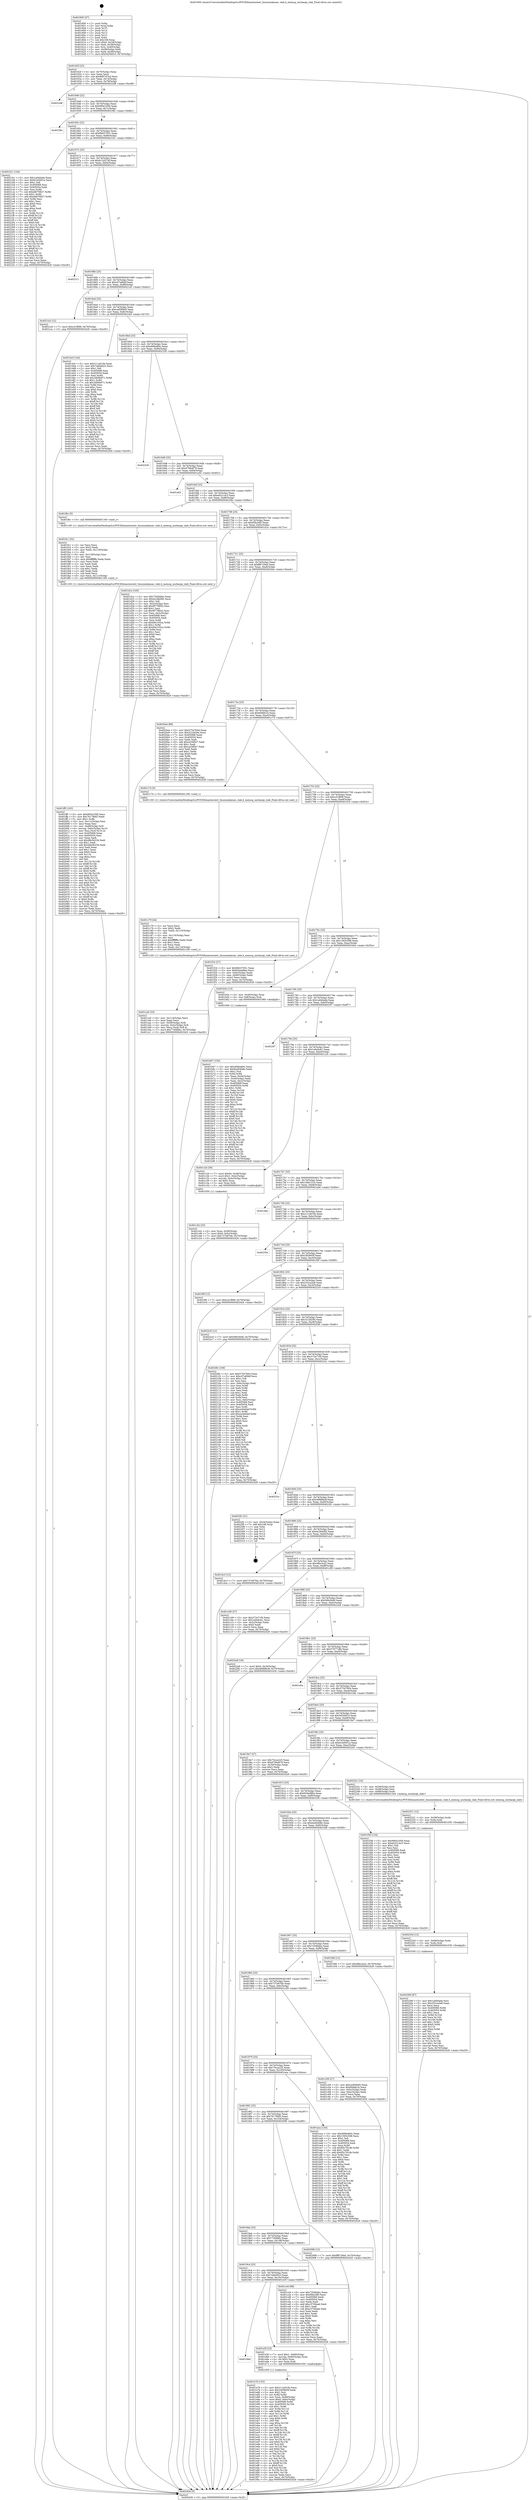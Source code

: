 digraph "0x401600" {
  label = "0x401600 (/mnt/c/Users/mathe/Desktop/tcc/POCII/binaries/extr_linuxmmkasan..slab.h_memcg_uncharge_slab_Final-ollvm.out::main(0))"
  labelloc = "t"
  node[shape=record]

  Entry [label="",width=0.3,height=0.3,shape=circle,fillcolor=black,style=filled]
  "0x40162f" [label="{
     0x40162f [23]\l
     | [instrs]\l
     &nbsp;&nbsp;0x40162f \<+3\>: mov -0x70(%rbp),%eax\l
     &nbsp;&nbsp;0x401632 \<+2\>: mov %eax,%ecx\l
     &nbsp;&nbsp;0x401634 \<+6\>: sub $0x8d07d7ed,%ecx\l
     &nbsp;&nbsp;0x40163a \<+3\>: mov %eax,-0x74(%rbp)\l
     &nbsp;&nbsp;0x40163d \<+3\>: mov %ecx,-0x78(%rbp)\l
     &nbsp;&nbsp;0x401640 \<+6\>: je 00000000004022d8 \<main+0xcd8\>\l
  }"]
  "0x4022d8" [label="{
     0x4022d8\l
  }", style=dashed]
  "0x401646" [label="{
     0x401646 [22]\l
     | [instrs]\l
     &nbsp;&nbsp;0x401646 \<+5\>: jmp 000000000040164b \<main+0x4b\>\l
     &nbsp;&nbsp;0x40164b \<+3\>: mov -0x74(%rbp),%eax\l
     &nbsp;&nbsp;0x40164e \<+5\>: sub $0x995e1058,%eax\l
     &nbsp;&nbsp;0x401653 \<+3\>: mov %eax,-0x7c(%rbp)\l
     &nbsp;&nbsp;0x401656 \<+6\>: je 000000000040238c \<main+0xd8c\>\l
  }"]
  Exit [label="",width=0.3,height=0.3,shape=circle,fillcolor=black,style=filled,peripheries=2]
  "0x40238c" [label="{
     0x40238c\l
  }", style=dashed]
  "0x40165c" [label="{
     0x40165c [22]\l
     | [instrs]\l
     &nbsp;&nbsp;0x40165c \<+5\>: jmp 0000000000401661 \<main+0x61\>\l
     &nbsp;&nbsp;0x401661 \<+3\>: mov -0x74(%rbp),%eax\l
     &nbsp;&nbsp;0x401664 \<+5\>: sub $0x9b037051,%eax\l
     &nbsp;&nbsp;0x401669 \<+3\>: mov %eax,-0x80(%rbp)\l
     &nbsp;&nbsp;0x40166c \<+6\>: je 00000000004021b1 \<main+0xbb1\>\l
  }"]
  "0x402269" [label="{
     0x402269 [87]\l
     | [instrs]\l
     &nbsp;&nbsp;0x402269 \<+5\>: mov $0x1a0e0ade,%esi\l
     &nbsp;&nbsp;0x40226e \<+5\>: mov $0x252ca2e8,%eax\l
     &nbsp;&nbsp;0x402273 \<+2\>: xor %ecx,%ecx\l
     &nbsp;&nbsp;0x402275 \<+8\>: mov 0x405068,%r8d\l
     &nbsp;&nbsp;0x40227d \<+8\>: mov 0x405054,%r9d\l
     &nbsp;&nbsp;0x402285 \<+3\>: sub $0x1,%ecx\l
     &nbsp;&nbsp;0x402288 \<+3\>: mov %r8d,%r10d\l
     &nbsp;&nbsp;0x40228b \<+3\>: add %ecx,%r10d\l
     &nbsp;&nbsp;0x40228e \<+4\>: imul %r10d,%r8d\l
     &nbsp;&nbsp;0x402292 \<+4\>: and $0x1,%r8d\l
     &nbsp;&nbsp;0x402296 \<+4\>: cmp $0x0,%r8d\l
     &nbsp;&nbsp;0x40229a \<+4\>: sete %r11b\l
     &nbsp;&nbsp;0x40229e \<+4\>: cmp $0xa,%r9d\l
     &nbsp;&nbsp;0x4022a2 \<+3\>: setl %bl\l
     &nbsp;&nbsp;0x4022a5 \<+3\>: mov %r11b,%r14b\l
     &nbsp;&nbsp;0x4022a8 \<+3\>: and %bl,%r14b\l
     &nbsp;&nbsp;0x4022ab \<+3\>: xor %bl,%r11b\l
     &nbsp;&nbsp;0x4022ae \<+3\>: or %r11b,%r14b\l
     &nbsp;&nbsp;0x4022b1 \<+4\>: test $0x1,%r14b\l
     &nbsp;&nbsp;0x4022b5 \<+3\>: cmovne %eax,%esi\l
     &nbsp;&nbsp;0x4022b8 \<+3\>: mov %esi,-0x70(%rbp)\l
     &nbsp;&nbsp;0x4022bb \<+5\>: jmp 0000000000402426 \<main+0xe26\>\l
  }"]
  "0x4021b1" [label="{
     0x4021b1 [144]\l
     | [instrs]\l
     &nbsp;&nbsp;0x4021b1 \<+5\>: mov $0x1a0e0ade,%eax\l
     &nbsp;&nbsp;0x4021b6 \<+5\>: mov $0x61b0001a,%ecx\l
     &nbsp;&nbsp;0x4021bb \<+2\>: mov $0x1,%dl\l
     &nbsp;&nbsp;0x4021bd \<+7\>: mov 0x405068,%esi\l
     &nbsp;&nbsp;0x4021c4 \<+7\>: mov 0x405054,%edi\l
     &nbsp;&nbsp;0x4021cb \<+3\>: mov %esi,%r8d\l
     &nbsp;&nbsp;0x4021ce \<+7\>: sub $0xdd076827,%r8d\l
     &nbsp;&nbsp;0x4021d5 \<+4\>: sub $0x1,%r8d\l
     &nbsp;&nbsp;0x4021d9 \<+7\>: add $0xdd076827,%r8d\l
     &nbsp;&nbsp;0x4021e0 \<+4\>: imul %r8d,%esi\l
     &nbsp;&nbsp;0x4021e4 \<+3\>: and $0x1,%esi\l
     &nbsp;&nbsp;0x4021e7 \<+3\>: cmp $0x0,%esi\l
     &nbsp;&nbsp;0x4021ea \<+4\>: sete %r9b\l
     &nbsp;&nbsp;0x4021ee \<+3\>: cmp $0xa,%edi\l
     &nbsp;&nbsp;0x4021f1 \<+4\>: setl %r10b\l
     &nbsp;&nbsp;0x4021f5 \<+3\>: mov %r9b,%r11b\l
     &nbsp;&nbsp;0x4021f8 \<+4\>: xor $0xff,%r11b\l
     &nbsp;&nbsp;0x4021fc \<+3\>: mov %r10b,%bl\l
     &nbsp;&nbsp;0x4021ff \<+3\>: xor $0xff,%bl\l
     &nbsp;&nbsp;0x402202 \<+3\>: xor $0x0,%dl\l
     &nbsp;&nbsp;0x402205 \<+3\>: mov %r11b,%r14b\l
     &nbsp;&nbsp;0x402208 \<+4\>: and $0x0,%r14b\l
     &nbsp;&nbsp;0x40220c \<+3\>: and %dl,%r9b\l
     &nbsp;&nbsp;0x40220f \<+3\>: mov %bl,%r15b\l
     &nbsp;&nbsp;0x402212 \<+4\>: and $0x0,%r15b\l
     &nbsp;&nbsp;0x402216 \<+3\>: and %dl,%r10b\l
     &nbsp;&nbsp;0x402219 \<+3\>: or %r9b,%r14b\l
     &nbsp;&nbsp;0x40221c \<+3\>: or %r10b,%r15b\l
     &nbsp;&nbsp;0x40221f \<+3\>: xor %r15b,%r14b\l
     &nbsp;&nbsp;0x402222 \<+3\>: or %bl,%r11b\l
     &nbsp;&nbsp;0x402225 \<+4\>: xor $0xff,%r11b\l
     &nbsp;&nbsp;0x402229 \<+3\>: or $0x0,%dl\l
     &nbsp;&nbsp;0x40222c \<+3\>: and %dl,%r11b\l
     &nbsp;&nbsp;0x40222f \<+3\>: or %r11b,%r14b\l
     &nbsp;&nbsp;0x402232 \<+4\>: test $0x1,%r14b\l
     &nbsp;&nbsp;0x402236 \<+3\>: cmovne %ecx,%eax\l
     &nbsp;&nbsp;0x402239 \<+3\>: mov %eax,-0x70(%rbp)\l
     &nbsp;&nbsp;0x40223c \<+5\>: jmp 0000000000402426 \<main+0xe26\>\l
  }"]
  "0x401672" [label="{
     0x401672 [25]\l
     | [instrs]\l
     &nbsp;&nbsp;0x401672 \<+5\>: jmp 0000000000401677 \<main+0x77\>\l
     &nbsp;&nbsp;0x401677 \<+3\>: mov -0x74(%rbp),%eax\l
     &nbsp;&nbsp;0x40167a \<+5\>: sub $0xb12d27af,%eax\l
     &nbsp;&nbsp;0x40167f \<+6\>: mov %eax,-0x84(%rbp)\l
     &nbsp;&nbsp;0x401685 \<+6\>: je 0000000000402311 \<main+0xd11\>\l
  }"]
  "0x40225d" [label="{
     0x40225d [12]\l
     | [instrs]\l
     &nbsp;&nbsp;0x40225d \<+4\>: mov -0x68(%rbp),%rdx\l
     &nbsp;&nbsp;0x402261 \<+3\>: mov %rdx,%rdi\l
     &nbsp;&nbsp;0x402264 \<+5\>: call 0000000000401030 \<free@plt\>\l
     | [calls]\l
     &nbsp;&nbsp;0x401030 \{1\} (unknown)\l
  }"]
  "0x402311" [label="{
     0x402311\l
  }", style=dashed]
  "0x40168b" [label="{
     0x40168b [25]\l
     | [instrs]\l
     &nbsp;&nbsp;0x40168b \<+5\>: jmp 0000000000401690 \<main+0x90\>\l
     &nbsp;&nbsp;0x401690 \<+3\>: mov -0x74(%rbp),%eax\l
     &nbsp;&nbsp;0x401693 \<+5\>: sub $0xc07a80bf,%eax\l
     &nbsp;&nbsp;0x401698 \<+6\>: mov %eax,-0x88(%rbp)\l
     &nbsp;&nbsp;0x40169e \<+6\>: je 00000000004021a5 \<main+0xba5\>\l
  }"]
  "0x402251" [label="{
     0x402251 [12]\l
     | [instrs]\l
     &nbsp;&nbsp;0x402251 \<+4\>: mov -0x58(%rbp),%rdx\l
     &nbsp;&nbsp;0x402255 \<+3\>: mov %rdx,%rdi\l
     &nbsp;&nbsp;0x402258 \<+5\>: call 0000000000401030 \<free@plt\>\l
     | [calls]\l
     &nbsp;&nbsp;0x401030 \{1\} (unknown)\l
  }"]
  "0x4021a5" [label="{
     0x4021a5 [12]\l
     | [instrs]\l
     &nbsp;&nbsp;0x4021a5 \<+7\>: movl $0xc41f899,-0x70(%rbp)\l
     &nbsp;&nbsp;0x4021ac \<+5\>: jmp 0000000000402426 \<main+0xe26\>\l
  }"]
  "0x4016a4" [label="{
     0x4016a4 [25]\l
     | [instrs]\l
     &nbsp;&nbsp;0x4016a4 \<+5\>: jmp 00000000004016a9 \<main+0xa9\>\l
     &nbsp;&nbsp;0x4016a9 \<+3\>: mov -0x74(%rbp),%eax\l
     &nbsp;&nbsp;0x4016ac \<+5\>: sub $0xced589d5,%eax\l
     &nbsp;&nbsp;0x4016b1 \<+6\>: mov %eax,-0x8c(%rbp)\l
     &nbsp;&nbsp;0x4016b7 \<+6\>: je 0000000000401dcf \<main+0x7cf\>\l
  }"]
  "0x401ff5" [label="{
     0x401ff5 [163]\l
     | [instrs]\l
     &nbsp;&nbsp;0x401ff5 \<+5\>: mov $0x995e1058,%ecx\l
     &nbsp;&nbsp;0x401ffa \<+5\>: mov $0x7617fb85,%edx\l
     &nbsp;&nbsp;0x401fff \<+3\>: mov $0x1,%r8b\l
     &nbsp;&nbsp;0x402002 \<+6\>: mov -0x11c(%rbp),%esi\l
     &nbsp;&nbsp;0x402008 \<+3\>: imul %eax,%esi\l
     &nbsp;&nbsp;0x40200b \<+4\>: mov -0x68(%rbp),%r9\l
     &nbsp;&nbsp;0x40200f \<+4\>: movslq -0x6c(%rbp),%r10\l
     &nbsp;&nbsp;0x402013 \<+4\>: mov %esi,(%r9,%r10,4)\l
     &nbsp;&nbsp;0x402017 \<+7\>: mov 0x405068,%eax\l
     &nbsp;&nbsp;0x40201e \<+7\>: mov 0x405054,%esi\l
     &nbsp;&nbsp;0x402025 \<+2\>: mov %eax,%edi\l
     &nbsp;&nbsp;0x402027 \<+6\>: sub $0x48e5b234,%edi\l
     &nbsp;&nbsp;0x40202d \<+3\>: sub $0x1,%edi\l
     &nbsp;&nbsp;0x402030 \<+6\>: add $0x48e5b234,%edi\l
     &nbsp;&nbsp;0x402036 \<+3\>: imul %edi,%eax\l
     &nbsp;&nbsp;0x402039 \<+3\>: and $0x1,%eax\l
     &nbsp;&nbsp;0x40203c \<+3\>: cmp $0x0,%eax\l
     &nbsp;&nbsp;0x40203f \<+4\>: sete %r11b\l
     &nbsp;&nbsp;0x402043 \<+3\>: cmp $0xa,%esi\l
     &nbsp;&nbsp;0x402046 \<+3\>: setl %bl\l
     &nbsp;&nbsp;0x402049 \<+3\>: mov %r11b,%r14b\l
     &nbsp;&nbsp;0x40204c \<+4\>: xor $0xff,%r14b\l
     &nbsp;&nbsp;0x402050 \<+3\>: mov %bl,%r15b\l
     &nbsp;&nbsp;0x402053 \<+4\>: xor $0xff,%r15b\l
     &nbsp;&nbsp;0x402057 \<+4\>: xor $0x0,%r8b\l
     &nbsp;&nbsp;0x40205b \<+3\>: mov %r14b,%r12b\l
     &nbsp;&nbsp;0x40205e \<+4\>: and $0x0,%r12b\l
     &nbsp;&nbsp;0x402062 \<+3\>: and %r8b,%r11b\l
     &nbsp;&nbsp;0x402065 \<+3\>: mov %r15b,%r13b\l
     &nbsp;&nbsp;0x402068 \<+4\>: and $0x0,%r13b\l
     &nbsp;&nbsp;0x40206c \<+3\>: and %r8b,%bl\l
     &nbsp;&nbsp;0x40206f \<+3\>: or %r11b,%r12b\l
     &nbsp;&nbsp;0x402072 \<+3\>: or %bl,%r13b\l
     &nbsp;&nbsp;0x402075 \<+3\>: xor %r13b,%r12b\l
     &nbsp;&nbsp;0x402078 \<+3\>: or %r15b,%r14b\l
     &nbsp;&nbsp;0x40207b \<+4\>: xor $0xff,%r14b\l
     &nbsp;&nbsp;0x40207f \<+4\>: or $0x0,%r8b\l
     &nbsp;&nbsp;0x402083 \<+3\>: and %r8b,%r14b\l
     &nbsp;&nbsp;0x402086 \<+3\>: or %r14b,%r12b\l
     &nbsp;&nbsp;0x402089 \<+4\>: test $0x1,%r12b\l
     &nbsp;&nbsp;0x40208d \<+3\>: cmovne %edx,%ecx\l
     &nbsp;&nbsp;0x402090 \<+3\>: mov %ecx,-0x70(%rbp)\l
     &nbsp;&nbsp;0x402093 \<+5\>: jmp 0000000000402426 \<main+0xe26\>\l
  }"]
  "0x401dcf" [label="{
     0x401dcf [144]\l
     | [instrs]\l
     &nbsp;&nbsp;0x401dcf \<+5\>: mov $0x211a910b,%eax\l
     &nbsp;&nbsp;0x401dd4 \<+5\>: mov $0x7ebb0023,%ecx\l
     &nbsp;&nbsp;0x401dd9 \<+2\>: mov $0x1,%dl\l
     &nbsp;&nbsp;0x401ddb \<+7\>: mov 0x405068,%esi\l
     &nbsp;&nbsp;0x401de2 \<+7\>: mov 0x405054,%edi\l
     &nbsp;&nbsp;0x401de9 \<+3\>: mov %esi,%r8d\l
     &nbsp;&nbsp;0x401dec \<+7\>: add $0x3d06b971,%r8d\l
     &nbsp;&nbsp;0x401df3 \<+4\>: sub $0x1,%r8d\l
     &nbsp;&nbsp;0x401df7 \<+7\>: sub $0x3d06b971,%r8d\l
     &nbsp;&nbsp;0x401dfe \<+4\>: imul %r8d,%esi\l
     &nbsp;&nbsp;0x401e02 \<+3\>: and $0x1,%esi\l
     &nbsp;&nbsp;0x401e05 \<+3\>: cmp $0x0,%esi\l
     &nbsp;&nbsp;0x401e08 \<+4\>: sete %r9b\l
     &nbsp;&nbsp;0x401e0c \<+3\>: cmp $0xa,%edi\l
     &nbsp;&nbsp;0x401e0f \<+4\>: setl %r10b\l
     &nbsp;&nbsp;0x401e13 \<+3\>: mov %r9b,%r11b\l
     &nbsp;&nbsp;0x401e16 \<+4\>: xor $0xff,%r11b\l
     &nbsp;&nbsp;0x401e1a \<+3\>: mov %r10b,%bl\l
     &nbsp;&nbsp;0x401e1d \<+3\>: xor $0xff,%bl\l
     &nbsp;&nbsp;0x401e20 \<+3\>: xor $0x0,%dl\l
     &nbsp;&nbsp;0x401e23 \<+3\>: mov %r11b,%r14b\l
     &nbsp;&nbsp;0x401e26 \<+4\>: and $0x0,%r14b\l
     &nbsp;&nbsp;0x401e2a \<+3\>: and %dl,%r9b\l
     &nbsp;&nbsp;0x401e2d \<+3\>: mov %bl,%r15b\l
     &nbsp;&nbsp;0x401e30 \<+4\>: and $0x0,%r15b\l
     &nbsp;&nbsp;0x401e34 \<+3\>: and %dl,%r10b\l
     &nbsp;&nbsp;0x401e37 \<+3\>: or %r9b,%r14b\l
     &nbsp;&nbsp;0x401e3a \<+3\>: or %r10b,%r15b\l
     &nbsp;&nbsp;0x401e3d \<+3\>: xor %r15b,%r14b\l
     &nbsp;&nbsp;0x401e40 \<+3\>: or %bl,%r11b\l
     &nbsp;&nbsp;0x401e43 \<+4\>: xor $0xff,%r11b\l
     &nbsp;&nbsp;0x401e47 \<+3\>: or $0x0,%dl\l
     &nbsp;&nbsp;0x401e4a \<+3\>: and %dl,%r11b\l
     &nbsp;&nbsp;0x401e4d \<+3\>: or %r11b,%r14b\l
     &nbsp;&nbsp;0x401e50 \<+4\>: test $0x1,%r14b\l
     &nbsp;&nbsp;0x401e54 \<+3\>: cmovne %ecx,%eax\l
     &nbsp;&nbsp;0x401e57 \<+3\>: mov %eax,-0x70(%rbp)\l
     &nbsp;&nbsp;0x401e5a \<+5\>: jmp 0000000000402426 \<main+0xe26\>\l
  }"]
  "0x4016bd" [label="{
     0x4016bd [25]\l
     | [instrs]\l
     &nbsp;&nbsp;0x4016bd \<+5\>: jmp 00000000004016c2 \<main+0xc2\>\l
     &nbsp;&nbsp;0x4016c2 \<+3\>: mov -0x74(%rbp),%eax\l
     &nbsp;&nbsp;0x4016c5 \<+5\>: sub $0xd06bd60c,%eax\l
     &nbsp;&nbsp;0x4016ca \<+6\>: mov %eax,-0x90(%rbp)\l
     &nbsp;&nbsp;0x4016d0 \<+6\>: je 0000000000402329 \<main+0xd29\>\l
  }"]
  "0x401fc1" [label="{
     0x401fc1 [52]\l
     | [instrs]\l
     &nbsp;&nbsp;0x401fc1 \<+2\>: xor %ecx,%ecx\l
     &nbsp;&nbsp;0x401fc3 \<+5\>: mov $0x2,%edx\l
     &nbsp;&nbsp;0x401fc8 \<+6\>: mov %edx,-0x118(%rbp)\l
     &nbsp;&nbsp;0x401fce \<+1\>: cltd\l
     &nbsp;&nbsp;0x401fcf \<+6\>: mov -0x118(%rbp),%esi\l
     &nbsp;&nbsp;0x401fd5 \<+2\>: idiv %esi\l
     &nbsp;&nbsp;0x401fd7 \<+6\>: imul $0xfffffffe,%edx,%edx\l
     &nbsp;&nbsp;0x401fdd \<+2\>: mov %ecx,%edi\l
     &nbsp;&nbsp;0x401fdf \<+2\>: sub %edx,%edi\l
     &nbsp;&nbsp;0x401fe1 \<+2\>: mov %ecx,%edx\l
     &nbsp;&nbsp;0x401fe3 \<+3\>: sub $0x1,%edx\l
     &nbsp;&nbsp;0x401fe6 \<+2\>: add %edx,%edi\l
     &nbsp;&nbsp;0x401fe8 \<+2\>: sub %edi,%ecx\l
     &nbsp;&nbsp;0x401fea \<+6\>: mov %ecx,-0x11c(%rbp)\l
     &nbsp;&nbsp;0x401ff0 \<+5\>: call 0000000000401160 \<next_i\>\l
     | [calls]\l
     &nbsp;&nbsp;0x401160 \{1\} (/mnt/c/Users/mathe/Desktop/tcc/POCII/binaries/extr_linuxmmkasan..slab.h_memcg_uncharge_slab_Final-ollvm.out::next_i)\l
  }"]
  "0x402329" [label="{
     0x402329\l
  }", style=dashed]
  "0x4016d6" [label="{
     0x4016d6 [25]\l
     | [instrs]\l
     &nbsp;&nbsp;0x4016d6 \<+5\>: jmp 00000000004016db \<main+0xdb\>\l
     &nbsp;&nbsp;0x4016db \<+3\>: mov -0x74(%rbp),%eax\l
     &nbsp;&nbsp;0x4016de \<+5\>: sub $0xd706a879,%eax\l
     &nbsp;&nbsp;0x4016e3 \<+6\>: mov %eax,-0x94(%rbp)\l
     &nbsp;&nbsp;0x4016e9 \<+6\>: je 0000000000401a02 \<main+0x402\>\l
  }"]
  "0x401e76" [label="{
     0x401e76 [153]\l
     | [instrs]\l
     &nbsp;&nbsp;0x401e76 \<+5\>: mov $0x211a910b,%ecx\l
     &nbsp;&nbsp;0x401e7b \<+5\>: mov $0x24f3605f,%edx\l
     &nbsp;&nbsp;0x401e80 \<+3\>: mov $0x1,%sil\l
     &nbsp;&nbsp;0x401e83 \<+3\>: xor %r8d,%r8d\l
     &nbsp;&nbsp;0x401e86 \<+4\>: mov %rax,-0x68(%rbp)\l
     &nbsp;&nbsp;0x401e8a \<+7\>: movl $0x0,-0x6c(%rbp)\l
     &nbsp;&nbsp;0x401e91 \<+8\>: mov 0x405068,%r9d\l
     &nbsp;&nbsp;0x401e99 \<+8\>: mov 0x405054,%r10d\l
     &nbsp;&nbsp;0x401ea1 \<+4\>: sub $0x1,%r8d\l
     &nbsp;&nbsp;0x401ea5 \<+3\>: mov %r9d,%r11d\l
     &nbsp;&nbsp;0x401ea8 \<+3\>: add %r8d,%r11d\l
     &nbsp;&nbsp;0x401eab \<+4\>: imul %r11d,%r9d\l
     &nbsp;&nbsp;0x401eaf \<+4\>: and $0x1,%r9d\l
     &nbsp;&nbsp;0x401eb3 \<+4\>: cmp $0x0,%r9d\l
     &nbsp;&nbsp;0x401eb7 \<+3\>: sete %bl\l
     &nbsp;&nbsp;0x401eba \<+4\>: cmp $0xa,%r10d\l
     &nbsp;&nbsp;0x401ebe \<+4\>: setl %r14b\l
     &nbsp;&nbsp;0x401ec2 \<+3\>: mov %bl,%r15b\l
     &nbsp;&nbsp;0x401ec5 \<+4\>: xor $0xff,%r15b\l
     &nbsp;&nbsp;0x401ec9 \<+3\>: mov %r14b,%r12b\l
     &nbsp;&nbsp;0x401ecc \<+4\>: xor $0xff,%r12b\l
     &nbsp;&nbsp;0x401ed0 \<+4\>: xor $0x0,%sil\l
     &nbsp;&nbsp;0x401ed4 \<+3\>: mov %r15b,%r13b\l
     &nbsp;&nbsp;0x401ed7 \<+4\>: and $0x0,%r13b\l
     &nbsp;&nbsp;0x401edb \<+3\>: and %sil,%bl\l
     &nbsp;&nbsp;0x401ede \<+3\>: mov %r12b,%al\l
     &nbsp;&nbsp;0x401ee1 \<+2\>: and $0x0,%al\l
     &nbsp;&nbsp;0x401ee3 \<+3\>: and %sil,%r14b\l
     &nbsp;&nbsp;0x401ee6 \<+3\>: or %bl,%r13b\l
     &nbsp;&nbsp;0x401ee9 \<+3\>: or %r14b,%al\l
     &nbsp;&nbsp;0x401eec \<+3\>: xor %al,%r13b\l
     &nbsp;&nbsp;0x401eef \<+3\>: or %r12b,%r15b\l
     &nbsp;&nbsp;0x401ef2 \<+4\>: xor $0xff,%r15b\l
     &nbsp;&nbsp;0x401ef6 \<+4\>: or $0x0,%sil\l
     &nbsp;&nbsp;0x401efa \<+3\>: and %sil,%r15b\l
     &nbsp;&nbsp;0x401efd \<+3\>: or %r15b,%r13b\l
     &nbsp;&nbsp;0x401f00 \<+4\>: test $0x1,%r13b\l
     &nbsp;&nbsp;0x401f04 \<+3\>: cmovne %edx,%ecx\l
     &nbsp;&nbsp;0x401f07 \<+3\>: mov %ecx,-0x70(%rbp)\l
     &nbsp;&nbsp;0x401f0a \<+5\>: jmp 0000000000402426 \<main+0xe26\>\l
  }"]
  "0x401a02" [label="{
     0x401a02\l
  }", style=dashed]
  "0x4016ef" [label="{
     0x4016ef [25]\l
     | [instrs]\l
     &nbsp;&nbsp;0x4016ef \<+5\>: jmp 00000000004016f4 \<main+0xf4\>\l
     &nbsp;&nbsp;0x4016f4 \<+3\>: mov -0x74(%rbp),%eax\l
     &nbsp;&nbsp;0x4016f7 \<+5\>: sub $0xe63214c3,%eax\l
     &nbsp;&nbsp;0x4016fc \<+6\>: mov %eax,-0x98(%rbp)\l
     &nbsp;&nbsp;0x401702 \<+6\>: je 0000000000401fbc \<main+0x9bc\>\l
  }"]
  "0x4019dd" [label="{
     0x4019dd\l
  }", style=dashed]
  "0x401fbc" [label="{
     0x401fbc [5]\l
     | [instrs]\l
     &nbsp;&nbsp;0x401fbc \<+5\>: call 0000000000401160 \<next_i\>\l
     | [calls]\l
     &nbsp;&nbsp;0x401160 \{1\} (/mnt/c/Users/mathe/Desktop/tcc/POCII/binaries/extr_linuxmmkasan..slab.h_memcg_uncharge_slab_Final-ollvm.out::next_i)\l
  }"]
  "0x401708" [label="{
     0x401708 [25]\l
     | [instrs]\l
     &nbsp;&nbsp;0x401708 \<+5\>: jmp 000000000040170d \<main+0x10d\>\l
     &nbsp;&nbsp;0x40170d \<+3\>: mov -0x74(%rbp),%eax\l
     &nbsp;&nbsp;0x401710 \<+5\>: sub $0xf5fa34f0,%eax\l
     &nbsp;&nbsp;0x401715 \<+6\>: mov %eax,-0x9c(%rbp)\l
     &nbsp;&nbsp;0x40171b \<+6\>: je 0000000000401d1e \<main+0x71e\>\l
  }"]
  "0x401e5f" [label="{
     0x401e5f [23]\l
     | [instrs]\l
     &nbsp;&nbsp;0x401e5f \<+7\>: movl $0x1,-0x60(%rbp)\l
     &nbsp;&nbsp;0x401e66 \<+4\>: movslq -0x60(%rbp),%rax\l
     &nbsp;&nbsp;0x401e6a \<+4\>: shl $0x2,%rax\l
     &nbsp;&nbsp;0x401e6e \<+3\>: mov %rax,%rdi\l
     &nbsp;&nbsp;0x401e71 \<+5\>: call 0000000000401050 \<malloc@plt\>\l
     | [calls]\l
     &nbsp;&nbsp;0x401050 \{1\} (unknown)\l
  }"]
  "0x401d1e" [label="{
     0x401d1e [165]\l
     | [instrs]\l
     &nbsp;&nbsp;0x401d1e \<+5\>: mov $0x7204bbbc,%eax\l
     &nbsp;&nbsp;0x401d23 \<+5\>: mov $0x4c28e082,%ecx\l
     &nbsp;&nbsp;0x401d28 \<+2\>: mov $0x1,%dl\l
     &nbsp;&nbsp;0x401d2a \<+3\>: mov -0x5c(%rbp),%esi\l
     &nbsp;&nbsp;0x401d2d \<+6\>: add $0x9f778842,%esi\l
     &nbsp;&nbsp;0x401d33 \<+3\>: add $0x1,%esi\l
     &nbsp;&nbsp;0x401d36 \<+6\>: sub $0x9f778842,%esi\l
     &nbsp;&nbsp;0x401d3c \<+3\>: mov %esi,-0x5c(%rbp)\l
     &nbsp;&nbsp;0x401d3f \<+7\>: mov 0x405068,%esi\l
     &nbsp;&nbsp;0x401d46 \<+7\>: mov 0x405054,%edi\l
     &nbsp;&nbsp;0x401d4d \<+3\>: mov %esi,%r8d\l
     &nbsp;&nbsp;0x401d50 \<+7\>: sub $0x60e105ca,%r8d\l
     &nbsp;&nbsp;0x401d57 \<+4\>: sub $0x1,%r8d\l
     &nbsp;&nbsp;0x401d5b \<+7\>: add $0x60e105ca,%r8d\l
     &nbsp;&nbsp;0x401d62 \<+4\>: imul %r8d,%esi\l
     &nbsp;&nbsp;0x401d66 \<+3\>: and $0x1,%esi\l
     &nbsp;&nbsp;0x401d69 \<+3\>: cmp $0x0,%esi\l
     &nbsp;&nbsp;0x401d6c \<+4\>: sete %r9b\l
     &nbsp;&nbsp;0x401d70 \<+3\>: cmp $0xa,%edi\l
     &nbsp;&nbsp;0x401d73 \<+4\>: setl %r10b\l
     &nbsp;&nbsp;0x401d77 \<+3\>: mov %r9b,%r11b\l
     &nbsp;&nbsp;0x401d7a \<+4\>: xor $0xff,%r11b\l
     &nbsp;&nbsp;0x401d7e \<+3\>: mov %r10b,%bl\l
     &nbsp;&nbsp;0x401d81 \<+3\>: xor $0xff,%bl\l
     &nbsp;&nbsp;0x401d84 \<+3\>: xor $0x0,%dl\l
     &nbsp;&nbsp;0x401d87 \<+3\>: mov %r11b,%r14b\l
     &nbsp;&nbsp;0x401d8a \<+4\>: and $0x0,%r14b\l
     &nbsp;&nbsp;0x401d8e \<+3\>: and %dl,%r9b\l
     &nbsp;&nbsp;0x401d91 \<+3\>: mov %bl,%r15b\l
     &nbsp;&nbsp;0x401d94 \<+4\>: and $0x0,%r15b\l
     &nbsp;&nbsp;0x401d98 \<+3\>: and %dl,%r10b\l
     &nbsp;&nbsp;0x401d9b \<+3\>: or %r9b,%r14b\l
     &nbsp;&nbsp;0x401d9e \<+3\>: or %r10b,%r15b\l
     &nbsp;&nbsp;0x401da1 \<+3\>: xor %r15b,%r14b\l
     &nbsp;&nbsp;0x401da4 \<+3\>: or %bl,%r11b\l
     &nbsp;&nbsp;0x401da7 \<+4\>: xor $0xff,%r11b\l
     &nbsp;&nbsp;0x401dab \<+3\>: or $0x0,%dl\l
     &nbsp;&nbsp;0x401dae \<+3\>: and %dl,%r11b\l
     &nbsp;&nbsp;0x401db1 \<+3\>: or %r11b,%r14b\l
     &nbsp;&nbsp;0x401db4 \<+4\>: test $0x1,%r14b\l
     &nbsp;&nbsp;0x401db8 \<+3\>: cmovne %ecx,%eax\l
     &nbsp;&nbsp;0x401dbb \<+3\>: mov %eax,-0x70(%rbp)\l
     &nbsp;&nbsp;0x401dbe \<+5\>: jmp 0000000000402426 \<main+0xe26\>\l
  }"]
  "0x401721" [label="{
     0x401721 [25]\l
     | [instrs]\l
     &nbsp;&nbsp;0x401721 \<+5\>: jmp 0000000000401726 \<main+0x126\>\l
     &nbsp;&nbsp;0x401726 \<+3\>: mov -0x74(%rbp),%eax\l
     &nbsp;&nbsp;0x401729 \<+5\>: sub $0xff8729a0,%eax\l
     &nbsp;&nbsp;0x40172e \<+6\>: mov %eax,-0xa0(%rbp)\l
     &nbsp;&nbsp;0x401734 \<+6\>: je 00000000004020a4 \<main+0xaa4\>\l
  }"]
  "0x4019c4" [label="{
     0x4019c4 [25]\l
     | [instrs]\l
     &nbsp;&nbsp;0x4019c4 \<+5\>: jmp 00000000004019c9 \<main+0x3c9\>\l
     &nbsp;&nbsp;0x4019c9 \<+3\>: mov -0x74(%rbp),%eax\l
     &nbsp;&nbsp;0x4019cc \<+5\>: sub $0x7ebb0023,%eax\l
     &nbsp;&nbsp;0x4019d1 \<+6\>: mov %eax,-0x10c(%rbp)\l
     &nbsp;&nbsp;0x4019d7 \<+6\>: je 0000000000401e5f \<main+0x85f\>\l
  }"]
  "0x4020a4" [label="{
     0x4020a4 [88]\l
     | [instrs]\l
     &nbsp;&nbsp;0x4020a4 \<+5\>: mov $0x57547604,%eax\l
     &nbsp;&nbsp;0x4020a9 \<+5\>: mov $0x321fd294,%ecx\l
     &nbsp;&nbsp;0x4020ae \<+7\>: mov 0x405068,%edx\l
     &nbsp;&nbsp;0x4020b5 \<+7\>: mov 0x405054,%esi\l
     &nbsp;&nbsp;0x4020bc \<+2\>: mov %edx,%edi\l
     &nbsp;&nbsp;0x4020be \<+6\>: add $0xca34f0e7,%edi\l
     &nbsp;&nbsp;0x4020c4 \<+3\>: sub $0x1,%edi\l
     &nbsp;&nbsp;0x4020c7 \<+6\>: sub $0xca34f0e7,%edi\l
     &nbsp;&nbsp;0x4020cd \<+3\>: imul %edi,%edx\l
     &nbsp;&nbsp;0x4020d0 \<+3\>: and $0x1,%edx\l
     &nbsp;&nbsp;0x4020d3 \<+3\>: cmp $0x0,%edx\l
     &nbsp;&nbsp;0x4020d6 \<+4\>: sete %r8b\l
     &nbsp;&nbsp;0x4020da \<+3\>: cmp $0xa,%esi\l
     &nbsp;&nbsp;0x4020dd \<+4\>: setl %r9b\l
     &nbsp;&nbsp;0x4020e1 \<+3\>: mov %r8b,%r10b\l
     &nbsp;&nbsp;0x4020e4 \<+3\>: and %r9b,%r10b\l
     &nbsp;&nbsp;0x4020e7 \<+3\>: xor %r9b,%r8b\l
     &nbsp;&nbsp;0x4020ea \<+3\>: or %r8b,%r10b\l
     &nbsp;&nbsp;0x4020ed \<+4\>: test $0x1,%r10b\l
     &nbsp;&nbsp;0x4020f1 \<+3\>: cmovne %ecx,%eax\l
     &nbsp;&nbsp;0x4020f4 \<+3\>: mov %eax,-0x70(%rbp)\l
     &nbsp;&nbsp;0x4020f7 \<+5\>: jmp 0000000000402426 \<main+0xe26\>\l
  }"]
  "0x40173a" [label="{
     0x40173a [25]\l
     | [instrs]\l
     &nbsp;&nbsp;0x40173a \<+5\>: jmp 000000000040173f \<main+0x13f\>\l
     &nbsp;&nbsp;0x40173f \<+3\>: mov -0x74(%rbp),%eax\l
     &nbsp;&nbsp;0x401742 \<+5\>: sub $0x60dbb1b,%eax\l
     &nbsp;&nbsp;0x401747 \<+6\>: mov %eax,-0xa4(%rbp)\l
     &nbsp;&nbsp;0x40174d \<+6\>: je 0000000000401c74 \<main+0x674\>\l
  }"]
  "0x401cc6" [label="{
     0x401cc6 [88]\l
     | [instrs]\l
     &nbsp;&nbsp;0x401cc6 \<+5\>: mov $0x7204bbbc,%eax\l
     &nbsp;&nbsp;0x401ccb \<+5\>: mov $0xf5fa34f0,%ecx\l
     &nbsp;&nbsp;0x401cd0 \<+7\>: mov 0x405068,%edx\l
     &nbsp;&nbsp;0x401cd7 \<+7\>: mov 0x405054,%esi\l
     &nbsp;&nbsp;0x401cde \<+2\>: mov %edx,%edi\l
     &nbsp;&nbsp;0x401ce0 \<+6\>: add $0xc3700ea6,%edi\l
     &nbsp;&nbsp;0x401ce6 \<+3\>: sub $0x1,%edi\l
     &nbsp;&nbsp;0x401ce9 \<+6\>: sub $0xc3700ea6,%edi\l
     &nbsp;&nbsp;0x401cef \<+3\>: imul %edi,%edx\l
     &nbsp;&nbsp;0x401cf2 \<+3\>: and $0x1,%edx\l
     &nbsp;&nbsp;0x401cf5 \<+3\>: cmp $0x0,%edx\l
     &nbsp;&nbsp;0x401cf8 \<+4\>: sete %r8b\l
     &nbsp;&nbsp;0x401cfc \<+3\>: cmp $0xa,%esi\l
     &nbsp;&nbsp;0x401cff \<+4\>: setl %r9b\l
     &nbsp;&nbsp;0x401d03 \<+3\>: mov %r8b,%r10b\l
     &nbsp;&nbsp;0x401d06 \<+3\>: and %r9b,%r10b\l
     &nbsp;&nbsp;0x401d09 \<+3\>: xor %r9b,%r8b\l
     &nbsp;&nbsp;0x401d0c \<+3\>: or %r8b,%r10b\l
     &nbsp;&nbsp;0x401d0f \<+4\>: test $0x1,%r10b\l
     &nbsp;&nbsp;0x401d13 \<+3\>: cmovne %ecx,%eax\l
     &nbsp;&nbsp;0x401d16 \<+3\>: mov %eax,-0x70(%rbp)\l
     &nbsp;&nbsp;0x401d19 \<+5\>: jmp 0000000000402426 \<main+0xe26\>\l
  }"]
  "0x401c74" [label="{
     0x401c74 [5]\l
     | [instrs]\l
     &nbsp;&nbsp;0x401c74 \<+5\>: call 0000000000401160 \<next_i\>\l
     | [calls]\l
     &nbsp;&nbsp;0x401160 \{1\} (/mnt/c/Users/mathe/Desktop/tcc/POCII/binaries/extr_linuxmmkasan..slab.h_memcg_uncharge_slab_Final-ollvm.out::next_i)\l
  }"]
  "0x401753" [label="{
     0x401753 [25]\l
     | [instrs]\l
     &nbsp;&nbsp;0x401753 \<+5\>: jmp 0000000000401758 \<main+0x158\>\l
     &nbsp;&nbsp;0x401758 \<+3\>: mov -0x74(%rbp),%eax\l
     &nbsp;&nbsp;0x40175b \<+5\>: sub $0xc41f899,%eax\l
     &nbsp;&nbsp;0x401760 \<+6\>: mov %eax,-0xa8(%rbp)\l
     &nbsp;&nbsp;0x401766 \<+6\>: je 0000000000401f1b \<main+0x91b\>\l
  }"]
  "0x4019ab" [label="{
     0x4019ab [25]\l
     | [instrs]\l
     &nbsp;&nbsp;0x4019ab \<+5\>: jmp 00000000004019b0 \<main+0x3b0\>\l
     &nbsp;&nbsp;0x4019b0 \<+3\>: mov -0x74(%rbp),%eax\l
     &nbsp;&nbsp;0x4019b3 \<+5\>: sub $0x77d5fb6c,%eax\l
     &nbsp;&nbsp;0x4019b8 \<+6\>: mov %eax,-0x108(%rbp)\l
     &nbsp;&nbsp;0x4019be \<+6\>: je 0000000000401cc6 \<main+0x6c6\>\l
  }"]
  "0x401f1b" [label="{
     0x401f1b [27]\l
     | [instrs]\l
     &nbsp;&nbsp;0x401f1b \<+5\>: mov $0x9b037051,%eax\l
     &nbsp;&nbsp;0x401f20 \<+5\>: mov $0x644ed8be,%ecx\l
     &nbsp;&nbsp;0x401f25 \<+3\>: mov -0x6c(%rbp),%edx\l
     &nbsp;&nbsp;0x401f28 \<+3\>: cmp -0x60(%rbp),%edx\l
     &nbsp;&nbsp;0x401f2b \<+3\>: cmovl %ecx,%eax\l
     &nbsp;&nbsp;0x401f2e \<+3\>: mov %eax,-0x70(%rbp)\l
     &nbsp;&nbsp;0x401f31 \<+5\>: jmp 0000000000402426 \<main+0xe26\>\l
  }"]
  "0x40176c" [label="{
     0x40176c [25]\l
     | [instrs]\l
     &nbsp;&nbsp;0x40176c \<+5\>: jmp 0000000000401771 \<main+0x171\>\l
     &nbsp;&nbsp;0x401771 \<+3\>: mov -0x74(%rbp),%eax\l
     &nbsp;&nbsp;0x401774 \<+5\>: sub $0x1565c598,%eax\l
     &nbsp;&nbsp;0x401779 \<+6\>: mov %eax,-0xac(%rbp)\l
     &nbsp;&nbsp;0x40177f \<+6\>: je 0000000000401b5a \<main+0x55a\>\l
  }"]
  "0x402098" [label="{
     0x402098 [12]\l
     | [instrs]\l
     &nbsp;&nbsp;0x402098 \<+7\>: movl $0xff8729a0,-0x70(%rbp)\l
     &nbsp;&nbsp;0x40209f \<+5\>: jmp 0000000000402426 \<main+0xe26\>\l
  }"]
  "0x401b5a" [label="{
     0x401b5a [13]\l
     | [instrs]\l
     &nbsp;&nbsp;0x401b5a \<+4\>: mov -0x40(%rbp),%rax\l
     &nbsp;&nbsp;0x401b5e \<+4\>: mov 0x8(%rax),%rdi\l
     &nbsp;&nbsp;0x401b62 \<+5\>: call 0000000000401060 \<atoi@plt\>\l
     | [calls]\l
     &nbsp;&nbsp;0x401060 \{1\} (unknown)\l
  }"]
  "0x401785" [label="{
     0x401785 [25]\l
     | [instrs]\l
     &nbsp;&nbsp;0x401785 \<+5\>: jmp 000000000040178a \<main+0x18a\>\l
     &nbsp;&nbsp;0x40178a \<+3\>: mov -0x74(%rbp),%eax\l
     &nbsp;&nbsp;0x40178d \<+5\>: sub $0x1a0e0ade,%eax\l
     &nbsp;&nbsp;0x401792 \<+6\>: mov %eax,-0xb0(%rbp)\l
     &nbsp;&nbsp;0x401798 \<+6\>: je 00000000004023f7 \<main+0xdf7\>\l
  }"]
  "0x401ca5" [label="{
     0x401ca5 [33]\l
     | [instrs]\l
     &nbsp;&nbsp;0x401ca5 \<+6\>: mov -0x114(%rbp),%ecx\l
     &nbsp;&nbsp;0x401cab \<+3\>: imul %eax,%ecx\l
     &nbsp;&nbsp;0x401cae \<+4\>: mov -0x58(%rbp),%rdi\l
     &nbsp;&nbsp;0x401cb2 \<+4\>: movslq -0x5c(%rbp),%r8\l
     &nbsp;&nbsp;0x401cb6 \<+4\>: mov %ecx,(%rdi,%r8,4)\l
     &nbsp;&nbsp;0x401cba \<+7\>: movl $0x77d5fb6c,-0x70(%rbp)\l
     &nbsp;&nbsp;0x401cc1 \<+5\>: jmp 0000000000402426 \<main+0xe26\>\l
  }"]
  "0x4023f7" [label="{
     0x4023f7\l
  }", style=dashed]
  "0x40179e" [label="{
     0x40179e [25]\l
     | [instrs]\l
     &nbsp;&nbsp;0x40179e \<+5\>: jmp 00000000004017a3 \<main+0x1a3\>\l
     &nbsp;&nbsp;0x4017a3 \<+3\>: mov -0x74(%rbp),%eax\l
     &nbsp;&nbsp;0x4017a6 \<+5\>: sub $0x1a0e9cb1,%eax\l
     &nbsp;&nbsp;0x4017ab \<+6\>: mov %eax,-0xb4(%rbp)\l
     &nbsp;&nbsp;0x4017b1 \<+6\>: je 0000000000401c24 \<main+0x624\>\l
  }"]
  "0x401c79" [label="{
     0x401c79 [44]\l
     | [instrs]\l
     &nbsp;&nbsp;0x401c79 \<+2\>: xor %ecx,%ecx\l
     &nbsp;&nbsp;0x401c7b \<+5\>: mov $0x2,%edx\l
     &nbsp;&nbsp;0x401c80 \<+6\>: mov %edx,-0x110(%rbp)\l
     &nbsp;&nbsp;0x401c86 \<+1\>: cltd\l
     &nbsp;&nbsp;0x401c87 \<+6\>: mov -0x110(%rbp),%esi\l
     &nbsp;&nbsp;0x401c8d \<+2\>: idiv %esi\l
     &nbsp;&nbsp;0x401c8f \<+6\>: imul $0xfffffffe,%edx,%edx\l
     &nbsp;&nbsp;0x401c95 \<+3\>: sub $0x1,%ecx\l
     &nbsp;&nbsp;0x401c98 \<+2\>: sub %ecx,%edx\l
     &nbsp;&nbsp;0x401c9a \<+6\>: mov %edx,-0x114(%rbp)\l
     &nbsp;&nbsp;0x401ca0 \<+5\>: call 0000000000401160 \<next_i\>\l
     | [calls]\l
     &nbsp;&nbsp;0x401160 \{1\} (/mnt/c/Users/mathe/Desktop/tcc/POCII/binaries/extr_linuxmmkasan..slab.h_memcg_uncharge_slab_Final-ollvm.out::next_i)\l
  }"]
  "0x401c24" [label="{
     0x401c24 [30]\l
     | [instrs]\l
     &nbsp;&nbsp;0x401c24 \<+7\>: movl $0x64,-0x48(%rbp)\l
     &nbsp;&nbsp;0x401c2b \<+7\>: movl $0x1,-0x4c(%rbp)\l
     &nbsp;&nbsp;0x401c32 \<+4\>: movslq -0x4c(%rbp),%rax\l
     &nbsp;&nbsp;0x401c36 \<+4\>: shl $0x2,%rax\l
     &nbsp;&nbsp;0x401c3a \<+3\>: mov %rax,%rdi\l
     &nbsp;&nbsp;0x401c3d \<+5\>: call 0000000000401050 \<malloc@plt\>\l
     | [calls]\l
     &nbsp;&nbsp;0x401050 \{1\} (unknown)\l
  }"]
  "0x4017b7" [label="{
     0x4017b7 [25]\l
     | [instrs]\l
     &nbsp;&nbsp;0x4017b7 \<+5\>: jmp 00000000004017bc \<main+0x1bc\>\l
     &nbsp;&nbsp;0x4017bc \<+3\>: mov -0x74(%rbp),%eax\l
     &nbsp;&nbsp;0x4017bf \<+5\>: sub $0x1d9e151b,%eax\l
     &nbsp;&nbsp;0x4017c4 \<+6\>: mov %eax,-0xb8(%rbp)\l
     &nbsp;&nbsp;0x4017ca \<+6\>: je 0000000000401abe \<main+0x4be\>\l
  }"]
  "0x401c42" [label="{
     0x401c42 [23]\l
     | [instrs]\l
     &nbsp;&nbsp;0x401c42 \<+4\>: mov %rax,-0x58(%rbp)\l
     &nbsp;&nbsp;0x401c46 \<+7\>: movl $0x0,-0x5c(%rbp)\l
     &nbsp;&nbsp;0x401c4d \<+7\>: movl $0x737e87bb,-0x70(%rbp)\l
     &nbsp;&nbsp;0x401c54 \<+5\>: jmp 0000000000402426 \<main+0xe26\>\l
  }"]
  "0x401abe" [label="{
     0x401abe\l
  }", style=dashed]
  "0x4017d0" [label="{
     0x4017d0 [25]\l
     | [instrs]\l
     &nbsp;&nbsp;0x4017d0 \<+5\>: jmp 00000000004017d5 \<main+0x1d5\>\l
     &nbsp;&nbsp;0x4017d5 \<+3\>: mov -0x74(%rbp),%eax\l
     &nbsp;&nbsp;0x4017d8 \<+5\>: sub $0x211a910b,%eax\l
     &nbsp;&nbsp;0x4017dd \<+6\>: mov %eax,-0xbc(%rbp)\l
     &nbsp;&nbsp;0x4017e3 \<+6\>: je 000000000040235e \<main+0xd5e\>\l
  }"]
  "0x401b67" [label="{
     0x401b67 [150]\l
     | [instrs]\l
     &nbsp;&nbsp;0x401b67 \<+5\>: mov $0xd06bd60c,%ecx\l
     &nbsp;&nbsp;0x401b6c \<+5\>: mov $0x6a46468e,%edx\l
     &nbsp;&nbsp;0x401b71 \<+3\>: mov $0x1,%sil\l
     &nbsp;&nbsp;0x401b74 \<+3\>: xor %r8d,%r8d\l
     &nbsp;&nbsp;0x401b77 \<+3\>: mov %eax,-0x44(%rbp)\l
     &nbsp;&nbsp;0x401b7a \<+3\>: mov -0x44(%rbp),%eax\l
     &nbsp;&nbsp;0x401b7d \<+3\>: mov %eax,-0x2c(%rbp)\l
     &nbsp;&nbsp;0x401b80 \<+7\>: mov 0x405068,%eax\l
     &nbsp;&nbsp;0x401b87 \<+8\>: mov 0x405054,%r9d\l
     &nbsp;&nbsp;0x401b8f \<+4\>: sub $0x1,%r8d\l
     &nbsp;&nbsp;0x401b93 \<+3\>: mov %eax,%r10d\l
     &nbsp;&nbsp;0x401b96 \<+3\>: add %r8d,%r10d\l
     &nbsp;&nbsp;0x401b99 \<+4\>: imul %r10d,%eax\l
     &nbsp;&nbsp;0x401b9d \<+3\>: and $0x1,%eax\l
     &nbsp;&nbsp;0x401ba0 \<+3\>: cmp $0x0,%eax\l
     &nbsp;&nbsp;0x401ba3 \<+4\>: sete %r11b\l
     &nbsp;&nbsp;0x401ba7 \<+4\>: cmp $0xa,%r9d\l
     &nbsp;&nbsp;0x401bab \<+3\>: setl %bl\l
     &nbsp;&nbsp;0x401bae \<+3\>: mov %r11b,%r14b\l
     &nbsp;&nbsp;0x401bb1 \<+4\>: xor $0xff,%r14b\l
     &nbsp;&nbsp;0x401bb5 \<+3\>: mov %bl,%r15b\l
     &nbsp;&nbsp;0x401bb8 \<+4\>: xor $0xff,%r15b\l
     &nbsp;&nbsp;0x401bbc \<+4\>: xor $0x0,%sil\l
     &nbsp;&nbsp;0x401bc0 \<+3\>: mov %r14b,%r12b\l
     &nbsp;&nbsp;0x401bc3 \<+4\>: and $0x0,%r12b\l
     &nbsp;&nbsp;0x401bc7 \<+3\>: and %sil,%r11b\l
     &nbsp;&nbsp;0x401bca \<+3\>: mov %r15b,%r13b\l
     &nbsp;&nbsp;0x401bcd \<+4\>: and $0x0,%r13b\l
     &nbsp;&nbsp;0x401bd1 \<+3\>: and %sil,%bl\l
     &nbsp;&nbsp;0x401bd4 \<+3\>: or %r11b,%r12b\l
     &nbsp;&nbsp;0x401bd7 \<+3\>: or %bl,%r13b\l
     &nbsp;&nbsp;0x401bda \<+3\>: xor %r13b,%r12b\l
     &nbsp;&nbsp;0x401bdd \<+3\>: or %r15b,%r14b\l
     &nbsp;&nbsp;0x401be0 \<+4\>: xor $0xff,%r14b\l
     &nbsp;&nbsp;0x401be4 \<+4\>: or $0x0,%sil\l
     &nbsp;&nbsp;0x401be8 \<+3\>: and %sil,%r14b\l
     &nbsp;&nbsp;0x401beb \<+3\>: or %r14b,%r12b\l
     &nbsp;&nbsp;0x401bee \<+4\>: test $0x1,%r12b\l
     &nbsp;&nbsp;0x401bf2 \<+3\>: cmovne %edx,%ecx\l
     &nbsp;&nbsp;0x401bf5 \<+3\>: mov %ecx,-0x70(%rbp)\l
     &nbsp;&nbsp;0x401bf8 \<+5\>: jmp 0000000000402426 \<main+0xe26\>\l
  }"]
  "0x40235e" [label="{
     0x40235e\l
  }", style=dashed]
  "0x4017e9" [label="{
     0x4017e9 [25]\l
     | [instrs]\l
     &nbsp;&nbsp;0x4017e9 \<+5\>: jmp 00000000004017ee \<main+0x1ee\>\l
     &nbsp;&nbsp;0x4017ee \<+3\>: mov -0x74(%rbp),%eax\l
     &nbsp;&nbsp;0x4017f1 \<+5\>: sub $0x24f3605f,%eax\l
     &nbsp;&nbsp;0x4017f6 \<+6\>: mov %eax,-0xc0(%rbp)\l
     &nbsp;&nbsp;0x4017fc \<+6\>: je 0000000000401f0f \<main+0x90f\>\l
  }"]
  "0x401992" [label="{
     0x401992 [25]\l
     | [instrs]\l
     &nbsp;&nbsp;0x401992 \<+5\>: jmp 0000000000401997 \<main+0x397\>\l
     &nbsp;&nbsp;0x401997 \<+3\>: mov -0x74(%rbp),%eax\l
     &nbsp;&nbsp;0x40199a \<+5\>: sub $0x7617fb85,%eax\l
     &nbsp;&nbsp;0x40199f \<+6\>: mov %eax,-0x104(%rbp)\l
     &nbsp;&nbsp;0x4019a5 \<+6\>: je 0000000000402098 \<main+0xa98\>\l
  }"]
  "0x401f0f" [label="{
     0x401f0f [12]\l
     | [instrs]\l
     &nbsp;&nbsp;0x401f0f \<+7\>: movl $0xc41f899,-0x70(%rbp)\l
     &nbsp;&nbsp;0x401f16 \<+5\>: jmp 0000000000402426 \<main+0xe26\>\l
  }"]
  "0x401802" [label="{
     0x401802 [25]\l
     | [instrs]\l
     &nbsp;&nbsp;0x401802 \<+5\>: jmp 0000000000401807 \<main+0x207\>\l
     &nbsp;&nbsp;0x401807 \<+3\>: mov -0x74(%rbp),%eax\l
     &nbsp;&nbsp;0x40180a \<+5\>: sub $0x252ca2e8,%eax\l
     &nbsp;&nbsp;0x40180f \<+6\>: mov %eax,-0xc4(%rbp)\l
     &nbsp;&nbsp;0x401815 \<+6\>: je 00000000004022c0 \<main+0xcc0\>\l
  }"]
  "0x401aca" [label="{
     0x401aca [144]\l
     | [instrs]\l
     &nbsp;&nbsp;0x401aca \<+5\>: mov $0xd06bd60c,%eax\l
     &nbsp;&nbsp;0x401acf \<+5\>: mov $0x1565c598,%ecx\l
     &nbsp;&nbsp;0x401ad4 \<+2\>: mov $0x1,%dl\l
     &nbsp;&nbsp;0x401ad6 \<+7\>: mov 0x405068,%esi\l
     &nbsp;&nbsp;0x401add \<+7\>: mov 0x405054,%edi\l
     &nbsp;&nbsp;0x401ae4 \<+3\>: mov %esi,%r8d\l
     &nbsp;&nbsp;0x401ae7 \<+7\>: sub $0x85c781db,%r8d\l
     &nbsp;&nbsp;0x401aee \<+4\>: sub $0x1,%r8d\l
     &nbsp;&nbsp;0x401af2 \<+7\>: add $0x85c781db,%r8d\l
     &nbsp;&nbsp;0x401af9 \<+4\>: imul %r8d,%esi\l
     &nbsp;&nbsp;0x401afd \<+3\>: and $0x1,%esi\l
     &nbsp;&nbsp;0x401b00 \<+3\>: cmp $0x0,%esi\l
     &nbsp;&nbsp;0x401b03 \<+4\>: sete %r9b\l
     &nbsp;&nbsp;0x401b07 \<+3\>: cmp $0xa,%edi\l
     &nbsp;&nbsp;0x401b0a \<+4\>: setl %r10b\l
     &nbsp;&nbsp;0x401b0e \<+3\>: mov %r9b,%r11b\l
     &nbsp;&nbsp;0x401b11 \<+4\>: xor $0xff,%r11b\l
     &nbsp;&nbsp;0x401b15 \<+3\>: mov %r10b,%bl\l
     &nbsp;&nbsp;0x401b18 \<+3\>: xor $0xff,%bl\l
     &nbsp;&nbsp;0x401b1b \<+3\>: xor $0x1,%dl\l
     &nbsp;&nbsp;0x401b1e \<+3\>: mov %r11b,%r14b\l
     &nbsp;&nbsp;0x401b21 \<+4\>: and $0xff,%r14b\l
     &nbsp;&nbsp;0x401b25 \<+3\>: and %dl,%r9b\l
     &nbsp;&nbsp;0x401b28 \<+3\>: mov %bl,%r15b\l
     &nbsp;&nbsp;0x401b2b \<+4\>: and $0xff,%r15b\l
     &nbsp;&nbsp;0x401b2f \<+3\>: and %dl,%r10b\l
     &nbsp;&nbsp;0x401b32 \<+3\>: or %r9b,%r14b\l
     &nbsp;&nbsp;0x401b35 \<+3\>: or %r10b,%r15b\l
     &nbsp;&nbsp;0x401b38 \<+3\>: xor %r15b,%r14b\l
     &nbsp;&nbsp;0x401b3b \<+3\>: or %bl,%r11b\l
     &nbsp;&nbsp;0x401b3e \<+4\>: xor $0xff,%r11b\l
     &nbsp;&nbsp;0x401b42 \<+3\>: or $0x1,%dl\l
     &nbsp;&nbsp;0x401b45 \<+3\>: and %dl,%r11b\l
     &nbsp;&nbsp;0x401b48 \<+3\>: or %r11b,%r14b\l
     &nbsp;&nbsp;0x401b4b \<+4\>: test $0x1,%r14b\l
     &nbsp;&nbsp;0x401b4f \<+3\>: cmovne %ecx,%eax\l
     &nbsp;&nbsp;0x401b52 \<+3\>: mov %eax,-0x70(%rbp)\l
     &nbsp;&nbsp;0x401b55 \<+5\>: jmp 0000000000402426 \<main+0xe26\>\l
  }"]
  "0x4022c0" [label="{
     0x4022c0 [12]\l
     | [instrs]\l
     &nbsp;&nbsp;0x4022c0 \<+7\>: movl $0x566cf446,-0x70(%rbp)\l
     &nbsp;&nbsp;0x4022c7 \<+5\>: jmp 0000000000402426 \<main+0xe26\>\l
  }"]
  "0x40181b" [label="{
     0x40181b [25]\l
     | [instrs]\l
     &nbsp;&nbsp;0x40181b \<+5\>: jmp 0000000000401820 \<main+0x220\>\l
     &nbsp;&nbsp;0x401820 \<+3\>: mov -0x74(%rbp),%eax\l
     &nbsp;&nbsp;0x401823 \<+5\>: sub $0x321fd294,%eax\l
     &nbsp;&nbsp;0x401828 \<+6\>: mov %eax,-0xc8(%rbp)\l
     &nbsp;&nbsp;0x40182e \<+6\>: je 00000000004020fc \<main+0xafc\>\l
  }"]
  "0x401979" [label="{
     0x401979 [25]\l
     | [instrs]\l
     &nbsp;&nbsp;0x401979 \<+5\>: jmp 000000000040197e \<main+0x37e\>\l
     &nbsp;&nbsp;0x40197e \<+3\>: mov -0x74(%rbp),%eax\l
     &nbsp;&nbsp;0x401981 \<+5\>: sub $0x75cca225,%eax\l
     &nbsp;&nbsp;0x401986 \<+6\>: mov %eax,-0x100(%rbp)\l
     &nbsp;&nbsp;0x40198c \<+6\>: je 0000000000401aca \<main+0x4ca\>\l
  }"]
  "0x4020fc" [label="{
     0x4020fc [169]\l
     | [instrs]\l
     &nbsp;&nbsp;0x4020fc \<+5\>: mov $0x57547604,%eax\l
     &nbsp;&nbsp;0x402101 \<+5\>: mov $0xc07a80bf,%ecx\l
     &nbsp;&nbsp;0x402106 \<+2\>: mov $0x1,%dl\l
     &nbsp;&nbsp;0x402108 \<+2\>: xor %esi,%esi\l
     &nbsp;&nbsp;0x40210a \<+3\>: mov -0x6c(%rbp),%edi\l
     &nbsp;&nbsp;0x40210d \<+3\>: mov %esi,%r8d\l
     &nbsp;&nbsp;0x402110 \<+3\>: sub %edi,%r8d\l
     &nbsp;&nbsp;0x402113 \<+2\>: mov %esi,%edi\l
     &nbsp;&nbsp;0x402115 \<+3\>: sub $0x1,%edi\l
     &nbsp;&nbsp;0x402118 \<+3\>: add %edi,%r8d\l
     &nbsp;&nbsp;0x40211b \<+3\>: sub %r8d,%esi\l
     &nbsp;&nbsp;0x40211e \<+3\>: mov %esi,-0x6c(%rbp)\l
     &nbsp;&nbsp;0x402121 \<+7\>: mov 0x405068,%esi\l
     &nbsp;&nbsp;0x402128 \<+7\>: mov 0x405054,%edi\l
     &nbsp;&nbsp;0x40212f \<+3\>: mov %esi,%r8d\l
     &nbsp;&nbsp;0x402132 \<+7\>: sub $0xce5e6def,%r8d\l
     &nbsp;&nbsp;0x402139 \<+4\>: sub $0x1,%r8d\l
     &nbsp;&nbsp;0x40213d \<+7\>: add $0xce5e6def,%r8d\l
     &nbsp;&nbsp;0x402144 \<+4\>: imul %r8d,%esi\l
     &nbsp;&nbsp;0x402148 \<+3\>: and $0x1,%esi\l
     &nbsp;&nbsp;0x40214b \<+3\>: cmp $0x0,%esi\l
     &nbsp;&nbsp;0x40214e \<+4\>: sete %r9b\l
     &nbsp;&nbsp;0x402152 \<+3\>: cmp $0xa,%edi\l
     &nbsp;&nbsp;0x402155 \<+4\>: setl %r10b\l
     &nbsp;&nbsp;0x402159 \<+3\>: mov %r9b,%r11b\l
     &nbsp;&nbsp;0x40215c \<+4\>: xor $0xff,%r11b\l
     &nbsp;&nbsp;0x402160 \<+3\>: mov %r10b,%bl\l
     &nbsp;&nbsp;0x402163 \<+3\>: xor $0xff,%bl\l
     &nbsp;&nbsp;0x402166 \<+3\>: xor $0x0,%dl\l
     &nbsp;&nbsp;0x402169 \<+3\>: mov %r11b,%r14b\l
     &nbsp;&nbsp;0x40216c \<+4\>: and $0x0,%r14b\l
     &nbsp;&nbsp;0x402170 \<+3\>: and %dl,%r9b\l
     &nbsp;&nbsp;0x402173 \<+3\>: mov %bl,%r15b\l
     &nbsp;&nbsp;0x402176 \<+4\>: and $0x0,%r15b\l
     &nbsp;&nbsp;0x40217a \<+3\>: and %dl,%r10b\l
     &nbsp;&nbsp;0x40217d \<+3\>: or %r9b,%r14b\l
     &nbsp;&nbsp;0x402180 \<+3\>: or %r10b,%r15b\l
     &nbsp;&nbsp;0x402183 \<+3\>: xor %r15b,%r14b\l
     &nbsp;&nbsp;0x402186 \<+3\>: or %bl,%r11b\l
     &nbsp;&nbsp;0x402189 \<+4\>: xor $0xff,%r11b\l
     &nbsp;&nbsp;0x40218d \<+3\>: or $0x0,%dl\l
     &nbsp;&nbsp;0x402190 \<+3\>: and %dl,%r11b\l
     &nbsp;&nbsp;0x402193 \<+3\>: or %r11b,%r14b\l
     &nbsp;&nbsp;0x402196 \<+4\>: test $0x1,%r14b\l
     &nbsp;&nbsp;0x40219a \<+3\>: cmovne %ecx,%eax\l
     &nbsp;&nbsp;0x40219d \<+3\>: mov %eax,-0x70(%rbp)\l
     &nbsp;&nbsp;0x4021a0 \<+5\>: jmp 0000000000402426 \<main+0xe26\>\l
  }"]
  "0x401834" [label="{
     0x401834 [25]\l
     | [instrs]\l
     &nbsp;&nbsp;0x401834 \<+5\>: jmp 0000000000401839 \<main+0x239\>\l
     &nbsp;&nbsp;0x401839 \<+3\>: mov -0x74(%rbp),%eax\l
     &nbsp;&nbsp;0x40183c \<+5\>: sub $0x372e71f0,%eax\l
     &nbsp;&nbsp;0x401841 \<+6\>: mov %eax,-0xcc(%rbp)\l
     &nbsp;&nbsp;0x401847 \<+6\>: je 00000000004022cc \<main+0xccc\>\l
  }"]
  "0x401c59" [label="{
     0x401c59 [27]\l
     | [instrs]\l
     &nbsp;&nbsp;0x401c59 \<+5\>: mov $0xced589d5,%eax\l
     &nbsp;&nbsp;0x401c5e \<+5\>: mov $0x60dbb1b,%ecx\l
     &nbsp;&nbsp;0x401c63 \<+3\>: mov -0x5c(%rbp),%edx\l
     &nbsp;&nbsp;0x401c66 \<+3\>: cmp -0x4c(%rbp),%edx\l
     &nbsp;&nbsp;0x401c69 \<+3\>: cmovl %ecx,%eax\l
     &nbsp;&nbsp;0x401c6c \<+3\>: mov %eax,-0x70(%rbp)\l
     &nbsp;&nbsp;0x401c6f \<+5\>: jmp 0000000000402426 \<main+0xe26\>\l
  }"]
  "0x4022cc" [label="{
     0x4022cc\l
  }", style=dashed]
  "0x40184d" [label="{
     0x40184d [25]\l
     | [instrs]\l
     &nbsp;&nbsp;0x40184d \<+5\>: jmp 0000000000401852 \<main+0x252\>\l
     &nbsp;&nbsp;0x401852 \<+3\>: mov -0x74(%rbp),%eax\l
     &nbsp;&nbsp;0x401855 \<+5\>: sub $0x46888e4f,%eax\l
     &nbsp;&nbsp;0x40185a \<+6\>: mov %eax,-0xd0(%rbp)\l
     &nbsp;&nbsp;0x401860 \<+6\>: je 00000000004022fc \<main+0xcfc\>\l
  }"]
  "0x401960" [label="{
     0x401960 [25]\l
     | [instrs]\l
     &nbsp;&nbsp;0x401960 \<+5\>: jmp 0000000000401965 \<main+0x365\>\l
     &nbsp;&nbsp;0x401965 \<+3\>: mov -0x74(%rbp),%eax\l
     &nbsp;&nbsp;0x401968 \<+5\>: sub $0x737e87bb,%eax\l
     &nbsp;&nbsp;0x40196d \<+6\>: mov %eax,-0xfc(%rbp)\l
     &nbsp;&nbsp;0x401973 \<+6\>: je 0000000000401c59 \<main+0x659\>\l
  }"]
  "0x4022fc" [label="{
     0x4022fc [21]\l
     | [instrs]\l
     &nbsp;&nbsp;0x4022fc \<+3\>: mov -0x34(%rbp),%eax\l
     &nbsp;&nbsp;0x4022ff \<+7\>: add $0x108,%rsp\l
     &nbsp;&nbsp;0x402306 \<+1\>: pop %rbx\l
     &nbsp;&nbsp;0x402307 \<+2\>: pop %r12\l
     &nbsp;&nbsp;0x402309 \<+2\>: pop %r13\l
     &nbsp;&nbsp;0x40230b \<+2\>: pop %r14\l
     &nbsp;&nbsp;0x40230d \<+2\>: pop %r15\l
     &nbsp;&nbsp;0x40230f \<+1\>: pop %rbp\l
     &nbsp;&nbsp;0x402310 \<+1\>: ret\l
  }"]
  "0x401866" [label="{
     0x401866 [25]\l
     | [instrs]\l
     &nbsp;&nbsp;0x401866 \<+5\>: jmp 000000000040186b \<main+0x26b\>\l
     &nbsp;&nbsp;0x40186b \<+3\>: mov -0x74(%rbp),%eax\l
     &nbsp;&nbsp;0x40186e \<+5\>: sub $0x4c28e082,%eax\l
     &nbsp;&nbsp;0x401873 \<+6\>: mov %eax,-0xd4(%rbp)\l
     &nbsp;&nbsp;0x401879 \<+6\>: je 0000000000401dc3 \<main+0x7c3\>\l
  }"]
  "0x402345" [label="{
     0x402345\l
  }", style=dashed]
  "0x401dc3" [label="{
     0x401dc3 [12]\l
     | [instrs]\l
     &nbsp;&nbsp;0x401dc3 \<+7\>: movl $0x737e87bb,-0x70(%rbp)\l
     &nbsp;&nbsp;0x401dca \<+5\>: jmp 0000000000402426 \<main+0xe26\>\l
  }"]
  "0x40187f" [label="{
     0x40187f [25]\l
     | [instrs]\l
     &nbsp;&nbsp;0x40187f \<+5\>: jmp 0000000000401884 \<main+0x284\>\l
     &nbsp;&nbsp;0x401884 \<+3\>: mov -0x74(%rbp),%eax\l
     &nbsp;&nbsp;0x401887 \<+5\>: sub $0x4fbc3ca2,%eax\l
     &nbsp;&nbsp;0x40188c \<+6\>: mov %eax,-0xd8(%rbp)\l
     &nbsp;&nbsp;0x401892 \<+6\>: je 0000000000401c09 \<main+0x609\>\l
  }"]
  "0x401947" [label="{
     0x401947 [25]\l
     | [instrs]\l
     &nbsp;&nbsp;0x401947 \<+5\>: jmp 000000000040194c \<main+0x34c\>\l
     &nbsp;&nbsp;0x40194c \<+3\>: mov -0x74(%rbp),%eax\l
     &nbsp;&nbsp;0x40194f \<+5\>: sub $0x7204bbbc,%eax\l
     &nbsp;&nbsp;0x401954 \<+6\>: mov %eax,-0xf8(%rbp)\l
     &nbsp;&nbsp;0x40195a \<+6\>: je 0000000000402345 \<main+0xd45\>\l
  }"]
  "0x401c09" [label="{
     0x401c09 [27]\l
     | [instrs]\l
     &nbsp;&nbsp;0x401c09 \<+5\>: mov $0x372e71f0,%eax\l
     &nbsp;&nbsp;0x401c0e \<+5\>: mov $0x1a0e9cb1,%ecx\l
     &nbsp;&nbsp;0x401c13 \<+3\>: mov -0x2c(%rbp),%edx\l
     &nbsp;&nbsp;0x401c16 \<+3\>: cmp $0x0,%edx\l
     &nbsp;&nbsp;0x401c19 \<+3\>: cmove %ecx,%eax\l
     &nbsp;&nbsp;0x401c1c \<+3\>: mov %eax,-0x70(%rbp)\l
     &nbsp;&nbsp;0x401c1f \<+5\>: jmp 0000000000402426 \<main+0xe26\>\l
  }"]
  "0x401898" [label="{
     0x401898 [25]\l
     | [instrs]\l
     &nbsp;&nbsp;0x401898 \<+5\>: jmp 000000000040189d \<main+0x29d\>\l
     &nbsp;&nbsp;0x40189d \<+3\>: mov -0x74(%rbp),%eax\l
     &nbsp;&nbsp;0x4018a0 \<+5\>: sub $0x566cf446,%eax\l
     &nbsp;&nbsp;0x4018a5 \<+6\>: mov %eax,-0xdc(%rbp)\l
     &nbsp;&nbsp;0x4018ab \<+6\>: je 00000000004022e9 \<main+0xce9\>\l
  }"]
  "0x401bfd" [label="{
     0x401bfd [12]\l
     | [instrs]\l
     &nbsp;&nbsp;0x401bfd \<+7\>: movl $0x4fbc3ca2,-0x70(%rbp)\l
     &nbsp;&nbsp;0x401c04 \<+5\>: jmp 0000000000402426 \<main+0xe26\>\l
  }"]
  "0x4022e9" [label="{
     0x4022e9 [19]\l
     | [instrs]\l
     &nbsp;&nbsp;0x4022e9 \<+7\>: movl $0x0,-0x34(%rbp)\l
     &nbsp;&nbsp;0x4022f0 \<+7\>: movl $0x46888e4f,-0x70(%rbp)\l
     &nbsp;&nbsp;0x4022f7 \<+5\>: jmp 0000000000402426 \<main+0xe26\>\l
  }"]
  "0x4018b1" [label="{
     0x4018b1 [25]\l
     | [instrs]\l
     &nbsp;&nbsp;0x4018b1 \<+5\>: jmp 00000000004018b6 \<main+0x2b6\>\l
     &nbsp;&nbsp;0x4018b6 \<+3\>: mov -0x74(%rbp),%eax\l
     &nbsp;&nbsp;0x4018b9 \<+5\>: sub $0x57077c8b,%eax\l
     &nbsp;&nbsp;0x4018be \<+6\>: mov %eax,-0xe0(%rbp)\l
     &nbsp;&nbsp;0x4018c4 \<+6\>: je 0000000000401a5a \<main+0x45a\>\l
  }"]
  "0x40192e" [label="{
     0x40192e [25]\l
     | [instrs]\l
     &nbsp;&nbsp;0x40192e \<+5\>: jmp 0000000000401933 \<main+0x333\>\l
     &nbsp;&nbsp;0x401933 \<+3\>: mov -0x74(%rbp),%eax\l
     &nbsp;&nbsp;0x401936 \<+5\>: sub $0x6a46468e,%eax\l
     &nbsp;&nbsp;0x40193b \<+6\>: mov %eax,-0xf4(%rbp)\l
     &nbsp;&nbsp;0x401941 \<+6\>: je 0000000000401bfd \<main+0x5fd\>\l
  }"]
  "0x401a5a" [label="{
     0x401a5a\l
  }", style=dashed]
  "0x4018ca" [label="{
     0x4018ca [25]\l
     | [instrs]\l
     &nbsp;&nbsp;0x4018ca \<+5\>: jmp 00000000004018cf \<main+0x2cf\>\l
     &nbsp;&nbsp;0x4018cf \<+3\>: mov -0x74(%rbp),%eax\l
     &nbsp;&nbsp;0x4018d2 \<+5\>: sub $0x57547604,%eax\l
     &nbsp;&nbsp;0x4018d7 \<+6\>: mov %eax,-0xe4(%rbp)\l
     &nbsp;&nbsp;0x4018dd \<+6\>: je 00000000004023de \<main+0xdde\>\l
  }"]
  "0x401f36" [label="{
     0x401f36 [134]\l
     | [instrs]\l
     &nbsp;&nbsp;0x401f36 \<+5\>: mov $0x995e1058,%eax\l
     &nbsp;&nbsp;0x401f3b \<+5\>: mov $0xe63214c3,%ecx\l
     &nbsp;&nbsp;0x401f40 \<+2\>: mov $0x1,%dl\l
     &nbsp;&nbsp;0x401f42 \<+2\>: xor %esi,%esi\l
     &nbsp;&nbsp;0x401f44 \<+7\>: mov 0x405068,%edi\l
     &nbsp;&nbsp;0x401f4b \<+8\>: mov 0x405054,%r8d\l
     &nbsp;&nbsp;0x401f53 \<+3\>: sub $0x1,%esi\l
     &nbsp;&nbsp;0x401f56 \<+3\>: mov %edi,%r9d\l
     &nbsp;&nbsp;0x401f59 \<+3\>: add %esi,%r9d\l
     &nbsp;&nbsp;0x401f5c \<+4\>: imul %r9d,%edi\l
     &nbsp;&nbsp;0x401f60 \<+3\>: and $0x1,%edi\l
     &nbsp;&nbsp;0x401f63 \<+3\>: cmp $0x0,%edi\l
     &nbsp;&nbsp;0x401f66 \<+4\>: sete %r10b\l
     &nbsp;&nbsp;0x401f6a \<+4\>: cmp $0xa,%r8d\l
     &nbsp;&nbsp;0x401f6e \<+4\>: setl %r11b\l
     &nbsp;&nbsp;0x401f72 \<+3\>: mov %r10b,%bl\l
     &nbsp;&nbsp;0x401f75 \<+3\>: xor $0xff,%bl\l
     &nbsp;&nbsp;0x401f78 \<+3\>: mov %r11b,%r14b\l
     &nbsp;&nbsp;0x401f7b \<+4\>: xor $0xff,%r14b\l
     &nbsp;&nbsp;0x401f7f \<+3\>: xor $0x1,%dl\l
     &nbsp;&nbsp;0x401f82 \<+3\>: mov %bl,%r15b\l
     &nbsp;&nbsp;0x401f85 \<+4\>: and $0xff,%r15b\l
     &nbsp;&nbsp;0x401f89 \<+3\>: and %dl,%r10b\l
     &nbsp;&nbsp;0x401f8c \<+3\>: mov %r14b,%r12b\l
     &nbsp;&nbsp;0x401f8f \<+4\>: and $0xff,%r12b\l
     &nbsp;&nbsp;0x401f93 \<+3\>: and %dl,%r11b\l
     &nbsp;&nbsp;0x401f96 \<+3\>: or %r10b,%r15b\l
     &nbsp;&nbsp;0x401f99 \<+3\>: or %r11b,%r12b\l
     &nbsp;&nbsp;0x401f9c \<+3\>: xor %r12b,%r15b\l
     &nbsp;&nbsp;0x401f9f \<+3\>: or %r14b,%bl\l
     &nbsp;&nbsp;0x401fa2 \<+3\>: xor $0xff,%bl\l
     &nbsp;&nbsp;0x401fa5 \<+3\>: or $0x1,%dl\l
     &nbsp;&nbsp;0x401fa8 \<+2\>: and %dl,%bl\l
     &nbsp;&nbsp;0x401faa \<+3\>: or %bl,%r15b\l
     &nbsp;&nbsp;0x401fad \<+4\>: test $0x1,%r15b\l
     &nbsp;&nbsp;0x401fb1 \<+3\>: cmovne %ecx,%eax\l
     &nbsp;&nbsp;0x401fb4 \<+3\>: mov %eax,-0x70(%rbp)\l
     &nbsp;&nbsp;0x401fb7 \<+5\>: jmp 0000000000402426 \<main+0xe26\>\l
  }"]
  "0x4023de" [label="{
     0x4023de\l
  }", style=dashed]
  "0x4018e3" [label="{
     0x4018e3 [25]\l
     | [instrs]\l
     &nbsp;&nbsp;0x4018e3 \<+5\>: jmp 00000000004018e8 \<main+0x2e8\>\l
     &nbsp;&nbsp;0x4018e8 \<+3\>: mov -0x74(%rbp),%eax\l
     &nbsp;&nbsp;0x4018eb \<+5\>: sub $0x5d35bf10,%eax\l
     &nbsp;&nbsp;0x4018f0 \<+6\>: mov %eax,-0xe8(%rbp)\l
     &nbsp;&nbsp;0x4018f6 \<+6\>: je 00000000004019e7 \<main+0x3e7\>\l
  }"]
  "0x401915" [label="{
     0x401915 [25]\l
     | [instrs]\l
     &nbsp;&nbsp;0x401915 \<+5\>: jmp 000000000040191a \<main+0x31a\>\l
     &nbsp;&nbsp;0x40191a \<+3\>: mov -0x74(%rbp),%eax\l
     &nbsp;&nbsp;0x40191d \<+5\>: sub $0x644ed8be,%eax\l
     &nbsp;&nbsp;0x401922 \<+6\>: mov %eax,-0xf0(%rbp)\l
     &nbsp;&nbsp;0x401928 \<+6\>: je 0000000000401f36 \<main+0x936\>\l
  }"]
  "0x4019e7" [label="{
     0x4019e7 [27]\l
     | [instrs]\l
     &nbsp;&nbsp;0x4019e7 \<+5\>: mov $0x75cca225,%eax\l
     &nbsp;&nbsp;0x4019ec \<+5\>: mov $0xd706a879,%ecx\l
     &nbsp;&nbsp;0x4019f1 \<+3\>: mov -0x30(%rbp),%edx\l
     &nbsp;&nbsp;0x4019f4 \<+3\>: cmp $0x2,%edx\l
     &nbsp;&nbsp;0x4019f7 \<+3\>: cmovne %ecx,%eax\l
     &nbsp;&nbsp;0x4019fa \<+3\>: mov %eax,-0x70(%rbp)\l
     &nbsp;&nbsp;0x4019fd \<+5\>: jmp 0000000000402426 \<main+0xe26\>\l
  }"]
  "0x4018fc" [label="{
     0x4018fc [25]\l
     | [instrs]\l
     &nbsp;&nbsp;0x4018fc \<+5\>: jmp 0000000000401901 \<main+0x301\>\l
     &nbsp;&nbsp;0x401901 \<+3\>: mov -0x74(%rbp),%eax\l
     &nbsp;&nbsp;0x401904 \<+5\>: sub $0x61b0001a,%eax\l
     &nbsp;&nbsp;0x401909 \<+6\>: mov %eax,-0xec(%rbp)\l
     &nbsp;&nbsp;0x40190f \<+6\>: je 0000000000402241 \<main+0xc41\>\l
  }"]
  "0x402426" [label="{
     0x402426 [5]\l
     | [instrs]\l
     &nbsp;&nbsp;0x402426 \<+5\>: jmp 000000000040162f \<main+0x2f\>\l
  }"]
  "0x401600" [label="{
     0x401600 [47]\l
     | [instrs]\l
     &nbsp;&nbsp;0x401600 \<+1\>: push %rbp\l
     &nbsp;&nbsp;0x401601 \<+3\>: mov %rsp,%rbp\l
     &nbsp;&nbsp;0x401604 \<+2\>: push %r15\l
     &nbsp;&nbsp;0x401606 \<+2\>: push %r14\l
     &nbsp;&nbsp;0x401608 \<+2\>: push %r13\l
     &nbsp;&nbsp;0x40160a \<+2\>: push %r12\l
     &nbsp;&nbsp;0x40160c \<+1\>: push %rbx\l
     &nbsp;&nbsp;0x40160d \<+7\>: sub $0x108,%rsp\l
     &nbsp;&nbsp;0x401614 \<+7\>: movl $0x0,-0x34(%rbp)\l
     &nbsp;&nbsp;0x40161b \<+3\>: mov %edi,-0x38(%rbp)\l
     &nbsp;&nbsp;0x40161e \<+4\>: mov %rsi,-0x40(%rbp)\l
     &nbsp;&nbsp;0x401622 \<+3\>: mov -0x38(%rbp),%edi\l
     &nbsp;&nbsp;0x401625 \<+3\>: mov %edi,-0x30(%rbp)\l
     &nbsp;&nbsp;0x401628 \<+7\>: movl $0x5d35bf10,-0x70(%rbp)\l
  }"]
  "0x402241" [label="{
     0x402241 [16]\l
     | [instrs]\l
     &nbsp;&nbsp;0x402241 \<+4\>: mov -0x58(%rbp),%rdi\l
     &nbsp;&nbsp;0x402245 \<+3\>: mov -0x48(%rbp),%esi\l
     &nbsp;&nbsp;0x402248 \<+4\>: mov -0x68(%rbp),%rdx\l
     &nbsp;&nbsp;0x40224c \<+5\>: call 00000000004015e0 \<memcg_uncharge_slab\>\l
     | [calls]\l
     &nbsp;&nbsp;0x4015e0 \{1\} (/mnt/c/Users/mathe/Desktop/tcc/POCII/binaries/extr_linuxmmkasan..slab.h_memcg_uncharge_slab_Final-ollvm.out::memcg_uncharge_slab)\l
  }"]
  Entry -> "0x401600" [label=" 1"]
  "0x40162f" -> "0x4022d8" [label=" 0"]
  "0x40162f" -> "0x401646" [label=" 28"]
  "0x4022fc" -> Exit [label=" 1"]
  "0x401646" -> "0x40238c" [label=" 0"]
  "0x401646" -> "0x40165c" [label=" 28"]
  "0x4022e9" -> "0x402426" [label=" 1"]
  "0x40165c" -> "0x4021b1" [label=" 1"]
  "0x40165c" -> "0x401672" [label=" 27"]
  "0x4022c0" -> "0x402426" [label=" 1"]
  "0x401672" -> "0x402311" [label=" 0"]
  "0x401672" -> "0x40168b" [label=" 27"]
  "0x402269" -> "0x402426" [label=" 1"]
  "0x40168b" -> "0x4021a5" [label=" 1"]
  "0x40168b" -> "0x4016a4" [label=" 26"]
  "0x40225d" -> "0x402269" [label=" 1"]
  "0x4016a4" -> "0x401dcf" [label=" 1"]
  "0x4016a4" -> "0x4016bd" [label=" 25"]
  "0x402251" -> "0x40225d" [label=" 1"]
  "0x4016bd" -> "0x402329" [label=" 0"]
  "0x4016bd" -> "0x4016d6" [label=" 25"]
  "0x402241" -> "0x402251" [label=" 1"]
  "0x4016d6" -> "0x401a02" [label=" 0"]
  "0x4016d6" -> "0x4016ef" [label=" 25"]
  "0x4021b1" -> "0x402426" [label=" 1"]
  "0x4016ef" -> "0x401fbc" [label=" 1"]
  "0x4016ef" -> "0x401708" [label=" 24"]
  "0x4021a5" -> "0x402426" [label=" 1"]
  "0x401708" -> "0x401d1e" [label=" 1"]
  "0x401708" -> "0x401721" [label=" 23"]
  "0x4020fc" -> "0x402426" [label=" 1"]
  "0x401721" -> "0x4020a4" [label=" 1"]
  "0x401721" -> "0x40173a" [label=" 22"]
  "0x402098" -> "0x402426" [label=" 1"]
  "0x40173a" -> "0x401c74" [label=" 1"]
  "0x40173a" -> "0x401753" [label=" 21"]
  "0x401ff5" -> "0x402426" [label=" 1"]
  "0x401753" -> "0x401f1b" [label=" 2"]
  "0x401753" -> "0x40176c" [label=" 19"]
  "0x401fbc" -> "0x401fc1" [label=" 1"]
  "0x40176c" -> "0x401b5a" [label=" 1"]
  "0x40176c" -> "0x401785" [label=" 18"]
  "0x401f36" -> "0x402426" [label=" 1"]
  "0x401785" -> "0x4023f7" [label=" 0"]
  "0x401785" -> "0x40179e" [label=" 18"]
  "0x401f0f" -> "0x402426" [label=" 1"]
  "0x40179e" -> "0x401c24" [label=" 1"]
  "0x40179e" -> "0x4017b7" [label=" 17"]
  "0x401e76" -> "0x402426" [label=" 1"]
  "0x4017b7" -> "0x401abe" [label=" 0"]
  "0x4017b7" -> "0x4017d0" [label=" 17"]
  "0x401e5f" -> "0x401e76" [label=" 1"]
  "0x4017d0" -> "0x40235e" [label=" 0"]
  "0x4017d0" -> "0x4017e9" [label=" 17"]
  "0x4019c4" -> "0x4019dd" [label=" 0"]
  "0x4017e9" -> "0x401f0f" [label=" 1"]
  "0x4017e9" -> "0x401802" [label=" 16"]
  "0x4019c4" -> "0x401e5f" [label=" 1"]
  "0x401802" -> "0x4022c0" [label=" 1"]
  "0x401802" -> "0x40181b" [label=" 15"]
  "0x4020a4" -> "0x402426" [label=" 1"]
  "0x40181b" -> "0x4020fc" [label=" 1"]
  "0x40181b" -> "0x401834" [label=" 14"]
  "0x401dc3" -> "0x402426" [label=" 1"]
  "0x401834" -> "0x4022cc" [label=" 0"]
  "0x401834" -> "0x40184d" [label=" 14"]
  "0x401d1e" -> "0x402426" [label=" 1"]
  "0x40184d" -> "0x4022fc" [label=" 1"]
  "0x40184d" -> "0x401866" [label=" 13"]
  "0x4019ab" -> "0x4019c4" [label=" 1"]
  "0x401866" -> "0x401dc3" [label=" 1"]
  "0x401866" -> "0x40187f" [label=" 12"]
  "0x4019ab" -> "0x401cc6" [label=" 1"]
  "0x40187f" -> "0x401c09" [label=" 1"]
  "0x40187f" -> "0x401898" [label=" 11"]
  "0x401992" -> "0x4019ab" [label=" 2"]
  "0x401898" -> "0x4022e9" [label=" 1"]
  "0x401898" -> "0x4018b1" [label=" 10"]
  "0x401992" -> "0x402098" [label=" 1"]
  "0x4018b1" -> "0x401a5a" [label=" 0"]
  "0x4018b1" -> "0x4018ca" [label=" 10"]
  "0x401ca5" -> "0x402426" [label=" 1"]
  "0x4018ca" -> "0x4023de" [label=" 0"]
  "0x4018ca" -> "0x4018e3" [label=" 10"]
  "0x401c79" -> "0x401ca5" [label=" 1"]
  "0x4018e3" -> "0x4019e7" [label=" 1"]
  "0x4018e3" -> "0x4018fc" [label=" 9"]
  "0x4019e7" -> "0x402426" [label=" 1"]
  "0x401600" -> "0x40162f" [label=" 1"]
  "0x402426" -> "0x40162f" [label=" 27"]
  "0x401c59" -> "0x402426" [label=" 2"]
  "0x4018fc" -> "0x402241" [label=" 1"]
  "0x4018fc" -> "0x401915" [label=" 8"]
  "0x401c74" -> "0x401c79" [label=" 1"]
  "0x401915" -> "0x401f36" [label=" 1"]
  "0x401915" -> "0x40192e" [label=" 7"]
  "0x401f1b" -> "0x402426" [label=" 2"]
  "0x40192e" -> "0x401bfd" [label=" 1"]
  "0x40192e" -> "0x401947" [label=" 6"]
  "0x401fc1" -> "0x401ff5" [label=" 1"]
  "0x401947" -> "0x402345" [label=" 0"]
  "0x401947" -> "0x401960" [label=" 6"]
  "0x401cc6" -> "0x402426" [label=" 1"]
  "0x401960" -> "0x401c59" [label=" 2"]
  "0x401960" -> "0x401979" [label=" 4"]
  "0x401dcf" -> "0x402426" [label=" 1"]
  "0x401979" -> "0x401aca" [label=" 1"]
  "0x401979" -> "0x401992" [label=" 3"]
  "0x401aca" -> "0x402426" [label=" 1"]
  "0x401b5a" -> "0x401b67" [label=" 1"]
  "0x401b67" -> "0x402426" [label=" 1"]
  "0x401bfd" -> "0x402426" [label=" 1"]
  "0x401c09" -> "0x402426" [label=" 1"]
  "0x401c24" -> "0x401c42" [label=" 1"]
  "0x401c42" -> "0x402426" [label=" 1"]
}
